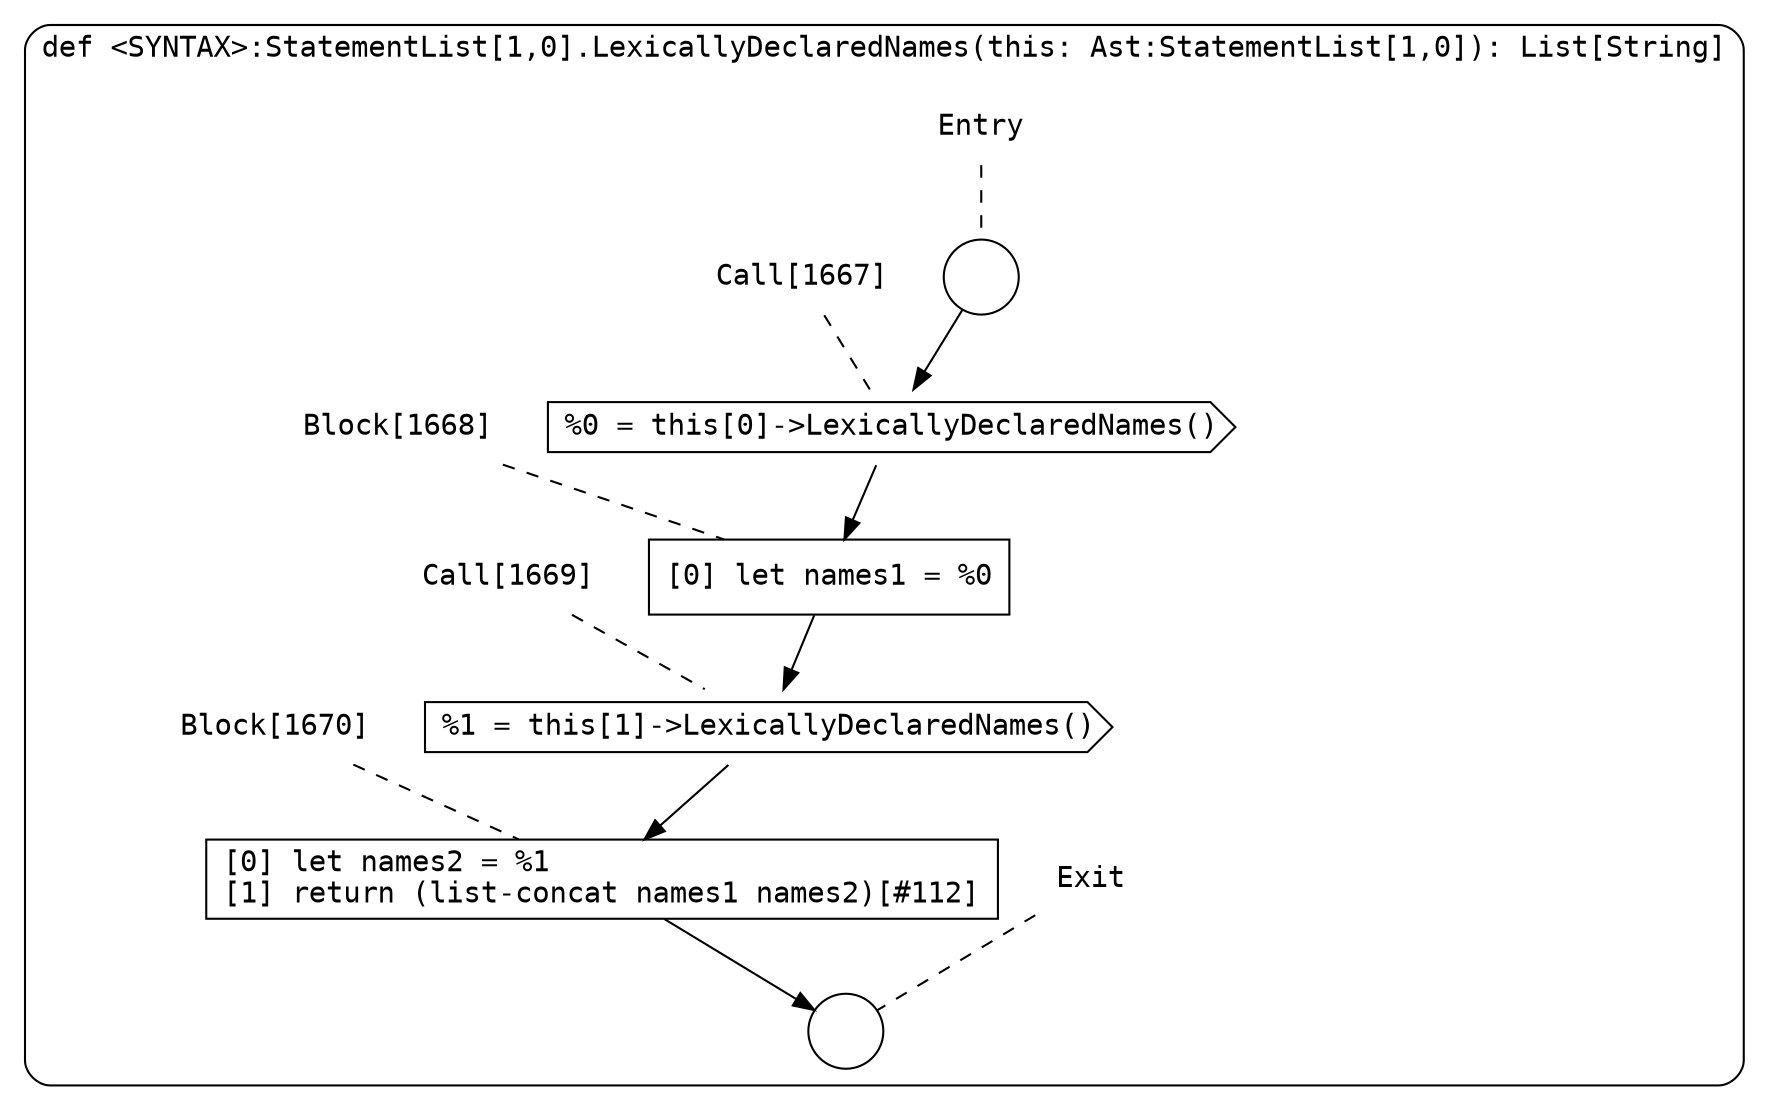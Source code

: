 digraph {
  graph [fontname = "Consolas"]
  node [fontname = "Consolas"]
  edge [fontname = "Consolas"]
  subgraph cluster257 {
    label = "def <SYNTAX>:StatementList[1,0].LexicallyDeclaredNames(this: Ast:StatementList[1,0]): List[String]"
    style = rounded
    cluster257_entry_name [shape=none, label=<<font color="black">Entry</font>>]
    cluster257_entry_name -> cluster257_entry [arrowhead=none, color="black", style=dashed]
    cluster257_entry [shape=circle label=" " color="black" fillcolor="white" style=filled]
    cluster257_entry -> node1667 [color="black"]
    cluster257_exit_name [shape=none, label=<<font color="black">Exit</font>>]
    cluster257_exit_name -> cluster257_exit [arrowhead=none, color="black", style=dashed]
    cluster257_exit [shape=circle label=" " color="black" fillcolor="white" style=filled]
    node1667_name [shape=none, label=<<font color="black">Call[1667]</font>>]
    node1667_name -> node1667 [arrowhead=none, color="black", style=dashed]
    node1667 [shape=cds, label=<<font color="black">%0 = this[0]-&gt;LexicallyDeclaredNames()</font>> color="black" fillcolor="white", style=filled]
    node1667 -> node1668 [color="black"]
    node1668_name [shape=none, label=<<font color="black">Block[1668]</font>>]
    node1668_name -> node1668 [arrowhead=none, color="black", style=dashed]
    node1668 [shape=box, label=<<font color="black">[0] let names1 = %0<BR ALIGN="LEFT"/></font>> color="black" fillcolor="white", style=filled]
    node1668 -> node1669 [color="black"]
    node1669_name [shape=none, label=<<font color="black">Call[1669]</font>>]
    node1669_name -> node1669 [arrowhead=none, color="black", style=dashed]
    node1669 [shape=cds, label=<<font color="black">%1 = this[1]-&gt;LexicallyDeclaredNames()</font>> color="black" fillcolor="white", style=filled]
    node1669 -> node1670 [color="black"]
    node1670_name [shape=none, label=<<font color="black">Block[1670]</font>>]
    node1670_name -> node1670 [arrowhead=none, color="black", style=dashed]
    node1670 [shape=box, label=<<font color="black">[0] let names2 = %1<BR ALIGN="LEFT"/>[1] return (list-concat names1 names2)[#112]<BR ALIGN="LEFT"/></font>> color="black" fillcolor="white", style=filled]
    node1670 -> cluster257_exit [color="black"]
  }
}